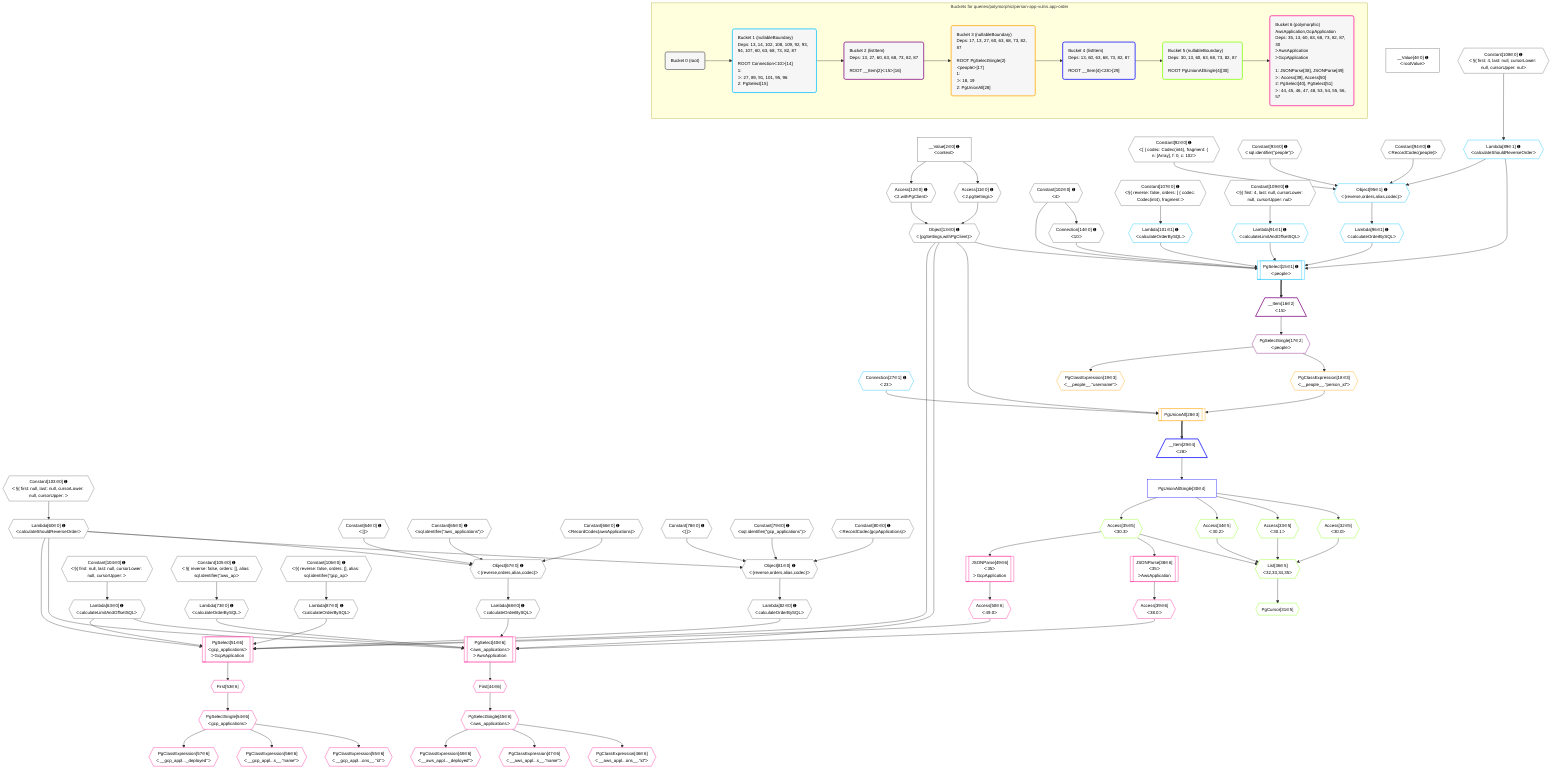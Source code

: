 %%{init: {'themeVariables': { 'fontSize': '12px'}}}%%
graph TD
    classDef path fill:#eee,stroke:#000,color:#000
    classDef plan fill:#fff,stroke-width:1px,color:#000
    classDef itemplan fill:#fff,stroke-width:2px,color:#000
    classDef unbatchedplan fill:#dff,stroke-width:1px,color:#000
    classDef sideeffectplan fill:#fcc,stroke-width:2px,color:#000
    classDef bucket fill:#f6f6f6,color:#000,stroke-width:2px,text-align:left


    %% plan dependencies
    Object67{{"Object[67∈0] ➊<br />ᐸ{reverse,orders,alias,codec}ᐳ"}}:::plan
    Lambda60{{"Lambda[60∈0] ➊<br />ᐸcalculateShouldReverseOrderᐳ"}}:::plan
    Constant64{{"Constant[64∈0] ➊<br />ᐸ[]ᐳ"}}:::plan
    Constant65{{"Constant[65∈0] ➊<br />ᐸsql.identifier(”aws_applications”)ᐳ"}}:::plan
    Constant66{{"Constant[66∈0] ➊<br />ᐸRecordCodec(awsApplications)ᐳ"}}:::plan
    Lambda60 & Constant64 & Constant65 & Constant66 --> Object67
    Object81{{"Object[81∈0] ➊<br />ᐸ{reverse,orders,alias,codec}ᐳ"}}:::plan
    Constant78{{"Constant[78∈0] ➊<br />ᐸ[]ᐳ"}}:::plan
    Constant79{{"Constant[79∈0] ➊<br />ᐸsql.identifier(”gcp_applications”)ᐳ"}}:::plan
    Constant80{{"Constant[80∈0] ➊<br />ᐸRecordCodec(gcpApplications)ᐳ"}}:::plan
    Lambda60 & Constant78 & Constant79 & Constant80 --> Object81
    Object13{{"Object[13∈0] ➊<br />ᐸ{pgSettings,withPgClient}ᐳ"}}:::plan
    Access11{{"Access[11∈0] ➊<br />ᐸ2.pgSettingsᐳ"}}:::plan
    Access12{{"Access[12∈0] ➊<br />ᐸ2.withPgClientᐳ"}}:::plan
    Access11 & Access12 --> Object13
    __Value2["__Value[2∈0] ➊<br />ᐸcontextᐳ"]:::plan
    __Value2 --> Access11
    __Value2 --> Access12
    Connection14{{"Connection[14∈0] ➊<br />ᐸ10ᐳ"}}:::plan
    Constant102{{"Constant[102∈0] ➊<br />ᐸ4ᐳ"}}:::plan
    Constant102 --> Connection14
    Constant103{{"Constant[103∈0] ➊<br />ᐸ§{ first: null, last: null, cursorLower: null, cursorUpper: ᐳ"}}:::plan
    Constant103 --> Lambda60
    Lambda63{{"Lambda[63∈0] ➊<br />ᐸcalculateLimitAndOffsetSQLᐳ"}}:::plan
    Constant104{{"Constant[104∈0] ➊<br />ᐸ§{ first: null, last: null, cursorLower: null, cursorUpper: ᐳ"}}:::plan
    Constant104 --> Lambda63
    Lambda68{{"Lambda[68∈0] ➊<br />ᐸcalculateOrderBySQLᐳ"}}:::plan
    Object67 --> Lambda68
    Lambda73{{"Lambda[73∈0] ➊<br />ᐸcalculateOrderBySQLᐳ"}}:::plan
    Constant105{{"Constant[105∈0] ➊<br />ᐸ§{ reverse: false, orders: [], alias: sql.identifier(”aws_apᐳ"}}:::plan
    Constant105 --> Lambda73
    Lambda82{{"Lambda[82∈0] ➊<br />ᐸcalculateOrderBySQLᐳ"}}:::plan
    Object81 --> Lambda82
    Lambda87{{"Lambda[87∈0] ➊<br />ᐸcalculateOrderBySQLᐳ"}}:::plan
    Constant106{{"Constant[106∈0] ➊<br />ᐸ§{ reverse: false, orders: [], alias: sql.identifier(”gcp_apᐳ"}}:::plan
    Constant106 --> Lambda87
    __Value4["__Value[4∈0] ➊<br />ᐸrootValueᐳ"]:::plan
    Constant92{{"Constant[92∈0] ➊<br />ᐸ[ { codec: Codec(int4), fragment: { n: [Array], f: 0, c: 102ᐳ"}}:::plan
    Constant93{{"Constant[93∈0] ➊<br />ᐸsql.identifier(”people”)ᐳ"}}:::plan
    Constant94{{"Constant[94∈0] ➊<br />ᐸRecordCodec(people)ᐳ"}}:::plan
    Constant107{{"Constant[107∈0] ➊<br />ᐸ§{ reverse: false, orders: [ { codec: Codec(int4), fragment:ᐳ"}}:::plan
    Constant108{{"Constant[108∈0] ➊<br />ᐸ§{ first: 4, last: null, cursorLower: null, cursorUpper: nulᐳ"}}:::plan
    Constant109{{"Constant[109∈0] ➊<br />ᐸ§{ first: 4, last: null, cursorLower: null, cursorUpper: nulᐳ"}}:::plan
    PgSelect15[["PgSelect[15∈1] ➊<br />ᐸpeopleᐳ"]]:::plan
    Lambda89{{"Lambda[89∈1] ➊<br />ᐸcalculateShouldReverseOrderᐳ"}}:::plan
    Lambda91{{"Lambda[91∈1] ➊<br />ᐸcalculateLimitAndOffsetSQLᐳ"}}:::plan
    Lambda96{{"Lambda[96∈1] ➊<br />ᐸcalculateOrderBySQLᐳ"}}:::plan
    Lambda101{{"Lambda[101∈1] ➊<br />ᐸcalculateOrderBySQLᐳ"}}:::plan
    Object13 & Connection14 & Constant102 & Lambda89 & Lambda91 & Lambda96 & Lambda101 --> PgSelect15
    Object95{{"Object[95∈1] ➊<br />ᐸ{reverse,orders,alias,codec}ᐳ"}}:::plan
    Lambda89 & Constant92 & Constant93 & Constant94 --> Object95
    Constant108 --> Lambda89
    Constant109 --> Lambda91
    Object95 --> Lambda96
    Constant107 --> Lambda101
    Connection27{{"Connection[27∈1] ➊<br />ᐸ23ᐳ"}}:::plan
    __Item16[/"__Item[16∈2]<br />ᐸ15ᐳ"\]:::itemplan
    PgSelect15 ==> __Item16
    PgSelectSingle17{{"PgSelectSingle[17∈2]<br />ᐸpeopleᐳ"}}:::plan
    __Item16 --> PgSelectSingle17
    PgUnionAll28[["PgUnionAll[28∈3]"]]:::plan
    PgClassExpression18{{"PgClassExpression[18∈3]<br />ᐸ__people__.”person_id”ᐳ"}}:::plan
    Object13 & PgClassExpression18 & Connection27 --> PgUnionAll28
    PgSelectSingle17 --> PgClassExpression18
    PgClassExpression19{{"PgClassExpression[19∈3]<br />ᐸ__people__.”username”ᐳ"}}:::plan
    PgSelectSingle17 --> PgClassExpression19
    __Item29[/"__Item[29∈4]<br />ᐸ28ᐳ"\]:::itemplan
    PgUnionAll28 ==> __Item29
    PgUnionAllSingle30["PgUnionAllSingle[30∈4]"]:::plan
    __Item29 --> PgUnionAllSingle30
    List36{{"List[36∈5]<br />ᐸ32,33,34,35ᐳ"}}:::plan
    Access32{{"Access[32∈5]<br />ᐸ30.0ᐳ"}}:::plan
    Access33{{"Access[33∈5]<br />ᐸ30.1ᐳ"}}:::plan
    Access34{{"Access[34∈5]<br />ᐸ30.2ᐳ"}}:::plan
    Access35{{"Access[35∈5]<br />ᐸ30.3ᐳ"}}:::plan
    Access32 & Access33 & Access34 & Access35 --> List36
    PgCursor31{{"PgCursor[31∈5]"}}:::plan
    List36 --> PgCursor31
    PgUnionAllSingle30 --> Access32
    PgUnionAllSingle30 --> Access33
    PgUnionAllSingle30 --> Access34
    PgUnionAllSingle30 --> Access35
    PgSelect40[["PgSelect[40∈6]<br />ᐸaws_applicationsᐳ<br />ᐳAwsApplication"]]:::plan
    Access39{{"Access[39∈6]<br />ᐸ38.0ᐳ"}}:::plan
    Object13 & Access39 & Lambda60 & Lambda63 & Lambda68 & Lambda73 --> PgSelect40
    PgSelect51[["PgSelect[51∈6]<br />ᐸgcp_applicationsᐳ<br />ᐳGcpApplication"]]:::plan
    Access50{{"Access[50∈6]<br />ᐸ49.0ᐳ"}}:::plan
    Object13 & Access50 & Lambda60 & Lambda63 & Lambda82 & Lambda87 --> PgSelect51
    JSONParse38[["JSONParse[38∈6]<br />ᐸ35ᐳ<br />ᐳAwsApplication"]]:::plan
    Access35 --> JSONParse38
    JSONParse38 --> Access39
    First44{{"First[44∈6]"}}:::plan
    PgSelect40 --> First44
    PgSelectSingle45{{"PgSelectSingle[45∈6]<br />ᐸaws_applicationsᐳ"}}:::plan
    First44 --> PgSelectSingle45
    PgClassExpression46{{"PgClassExpression[46∈6]<br />ᐸ__aws_appl...ons__.”id”ᐳ"}}:::plan
    PgSelectSingle45 --> PgClassExpression46
    PgClassExpression47{{"PgClassExpression[47∈6]<br />ᐸ__aws_appl...s__.”name”ᐳ"}}:::plan
    PgSelectSingle45 --> PgClassExpression47
    PgClassExpression48{{"PgClassExpression[48∈6]<br />ᐸ__aws_appl..._deployed”ᐳ"}}:::plan
    PgSelectSingle45 --> PgClassExpression48
    JSONParse49[["JSONParse[49∈6]<br />ᐸ35ᐳ<br />ᐳGcpApplication"]]:::plan
    Access35 --> JSONParse49
    JSONParse49 --> Access50
    First53{{"First[53∈6]"}}:::plan
    PgSelect51 --> First53
    PgSelectSingle54{{"PgSelectSingle[54∈6]<br />ᐸgcp_applicationsᐳ"}}:::plan
    First53 --> PgSelectSingle54
    PgClassExpression55{{"PgClassExpression[55∈6]<br />ᐸ__gcp_appl...ons__.”id”ᐳ"}}:::plan
    PgSelectSingle54 --> PgClassExpression55
    PgClassExpression56{{"PgClassExpression[56∈6]<br />ᐸ__gcp_appl...s__.”name”ᐳ"}}:::plan
    PgSelectSingle54 --> PgClassExpression56
    PgClassExpression57{{"PgClassExpression[57∈6]<br />ᐸ__gcp_appl..._deployed”ᐳ"}}:::plan
    PgSelectSingle54 --> PgClassExpression57

    %% define steps

    subgraph "Buckets for queries/polymorphic/person-app-vulns.app-order"
    Bucket0("Bucket 0 (root)"):::bucket
    classDef bucket0 stroke:#696969
    class Bucket0,__Value2,__Value4,Access11,Access12,Object13,Connection14,Lambda60,Lambda63,Constant64,Constant65,Constant66,Object67,Lambda68,Lambda73,Constant78,Constant79,Constant80,Object81,Lambda82,Lambda87,Constant92,Constant93,Constant94,Constant102,Constant103,Constant104,Constant105,Constant106,Constant107,Constant108,Constant109 bucket0
    Bucket1("Bucket 1 (nullableBoundary)<br />Deps: 13, 14, 102, 108, 109, 92, 93, 94, 107, 60, 63, 68, 73, 82, 87<br /><br />ROOT Connectionᐸ10ᐳ[14]<br />1: <br />ᐳ: 27, 89, 91, 101, 95, 96<br />2: PgSelect[15]"):::bucket
    classDef bucket1 stroke:#00bfff
    class Bucket1,PgSelect15,Connection27,Lambda89,Lambda91,Object95,Lambda96,Lambda101 bucket1
    Bucket2("Bucket 2 (listItem)<br />Deps: 13, 27, 60, 63, 68, 73, 82, 87<br /><br />ROOT __Item{2}ᐸ15ᐳ[16]"):::bucket
    classDef bucket2 stroke:#7f007f
    class Bucket2,__Item16,PgSelectSingle17 bucket2
    Bucket3("Bucket 3 (nullableBoundary)<br />Deps: 17, 13, 27, 60, 63, 68, 73, 82, 87<br /><br />ROOT PgSelectSingle{2}ᐸpeopleᐳ[17]<br />1: <br />ᐳ: 18, 19<br />2: PgUnionAll[28]"):::bucket
    classDef bucket3 stroke:#ffa500
    class Bucket3,PgClassExpression18,PgClassExpression19,PgUnionAll28 bucket3
    Bucket4("Bucket 4 (listItem)<br />Deps: 13, 60, 63, 68, 73, 82, 87<br /><br />ROOT __Item{4}ᐸ28ᐳ[29]"):::bucket
    classDef bucket4 stroke:#0000ff
    class Bucket4,__Item29,PgUnionAllSingle30 bucket4
    Bucket5("Bucket 5 (nullableBoundary)<br />Deps: 30, 13, 60, 63, 68, 73, 82, 87<br /><br />ROOT PgUnionAllSingle{4}[30]"):::bucket
    classDef bucket5 stroke:#7fff00
    class Bucket5,PgCursor31,Access32,Access33,Access34,Access35,List36 bucket5
    Bucket6("Bucket 6 (polymorphic)<br />AwsApplication,GcpApplication<br />Deps: 35, 13, 60, 63, 68, 73, 82, 87, 30<br />ᐳAwsApplication<br />ᐳGcpApplication<br /><br />1: JSONParse[38], JSONParse[49]<br />ᐳ: Access[39], Access[50]<br />2: PgSelect[40], PgSelect[51]<br />ᐳ: 44, 45, 46, 47, 48, 53, 54, 55, 56, 57"):::bucket
    classDef bucket6 stroke:#ff1493
    class Bucket6,JSONParse38,Access39,PgSelect40,First44,PgSelectSingle45,PgClassExpression46,PgClassExpression47,PgClassExpression48,JSONParse49,Access50,PgSelect51,First53,PgSelectSingle54,PgClassExpression55,PgClassExpression56,PgClassExpression57 bucket6
    Bucket0 --> Bucket1
    Bucket1 --> Bucket2
    Bucket2 --> Bucket3
    Bucket3 --> Bucket4
    Bucket4 --> Bucket5
    Bucket5 --> Bucket6
    end